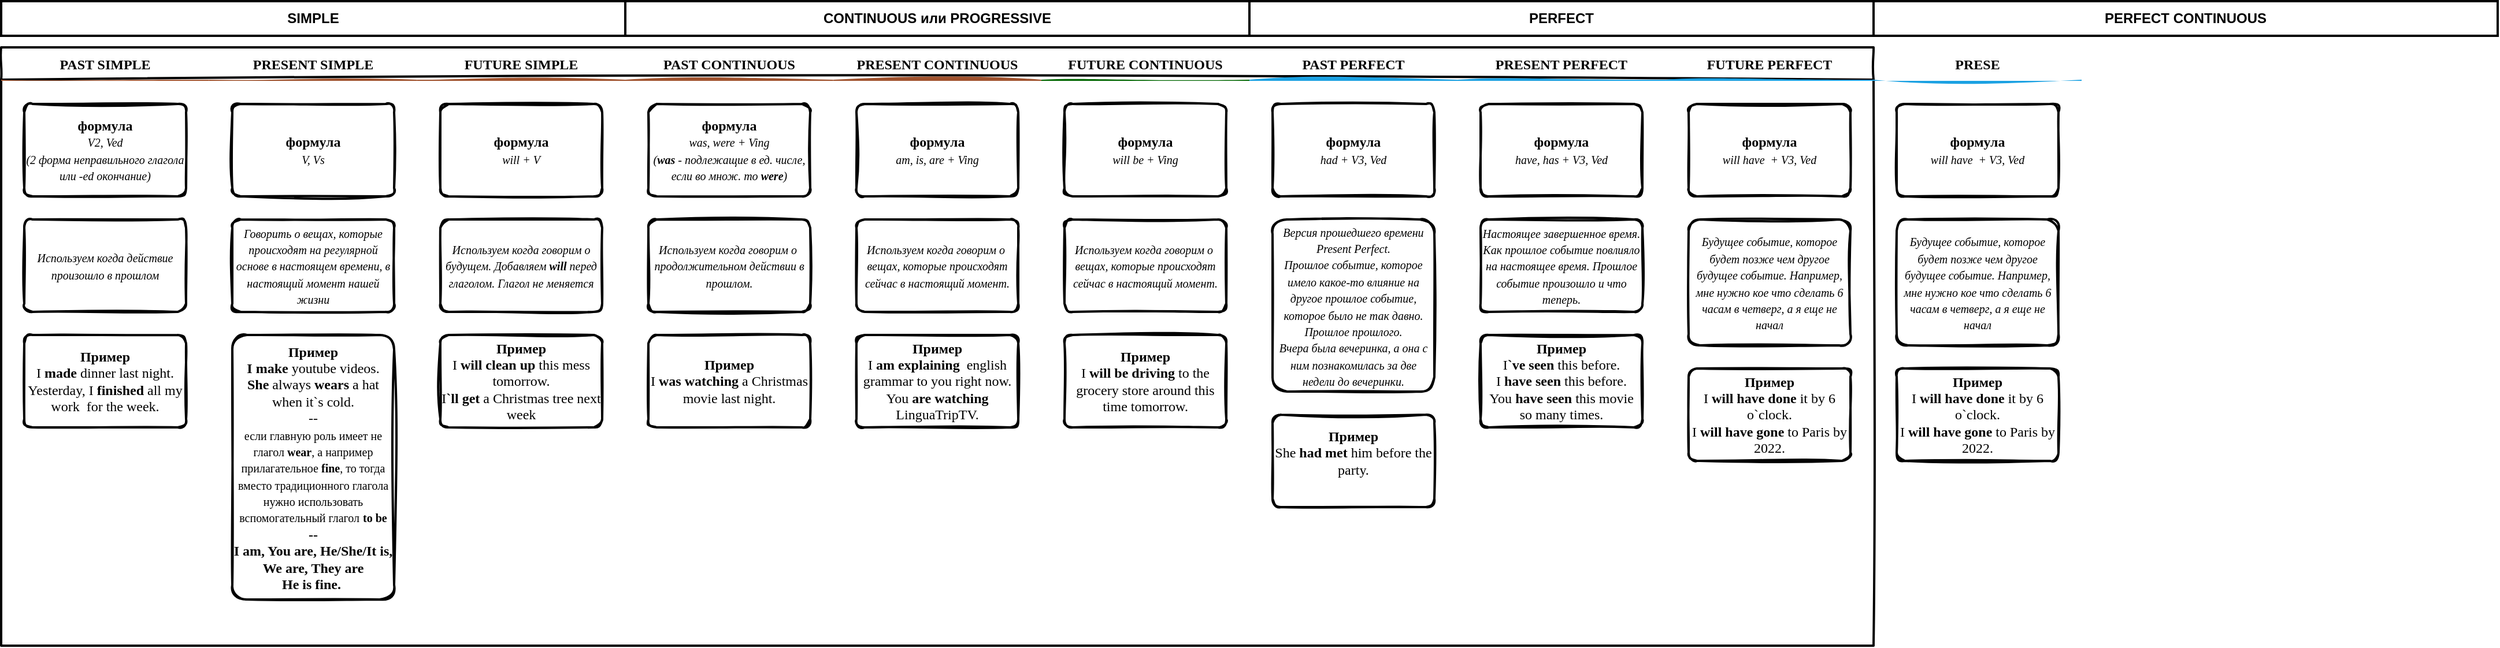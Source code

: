 <mxfile version="20.8.1" type="github">
  <diagram id="wFE0QG_FPsp0jaGvCLVb" name="Page-1">
    <mxGraphModel dx="1195" dy="659" grid="1" gridSize="10" guides="1" tooltips="1" connect="1" arrows="1" fold="1" page="1" pageScale="1" pageWidth="850" pageHeight="1100" math="0" shadow="0">
      <root>
        <mxCell id="0" />
        <mxCell id="1" parent="0" />
        <mxCell id="_5mSTuPxr-ZiKRkBDSY7-1" value="" style="swimlane;fontStyle=2;childLayout=stackLayout;horizontal=1;startSize=28;horizontalStack=1;resizeParent=1;resizeParentMax=0;resizeLast=0;collapsible=0;marginBottom=0;swimlaneFillColor=none;fontFamily=Permanent Marker;fontSize=16;points=[];verticalAlign=top;stackBorder=0;resizable=1;strokeWidth=2;sketch=1;disableMultiStroke=1;" parent="1" vertex="1">
          <mxGeometry x="160" y="80" width="1620" height="518" as="geometry" />
        </mxCell>
        <object label="PAST SIMPLE" status="New" id="_5mSTuPxr-ZiKRkBDSY7-2">
          <mxCell style="swimlane;strokeWidth=2;fontFamily=Permanent Marker;html=0;startSize=1;verticalAlign=bottom;spacingBottom=5;points=[];childLayout=stackLayout;stackBorder=20;stackSpacing=20;resizeLast=0;resizeParent=1;horizontalStack=0;collapsible=0;sketch=1;strokeColor=none;fillStyle=solid;fillColor=#A0522D;" parent="_5mSTuPxr-ZiKRkBDSY7-1" vertex="1">
            <mxGeometry y="28" width="180" height="490" as="geometry" />
          </mxCell>
        </object>
        <object label="формула&lt;br&gt;&lt;span style=&quot;font-size: 10px; font-weight: 400;&quot;&gt;&lt;i&gt;V2, Ved&lt;br&gt;(2 форма неправильного глагола или -ed окончание)&lt;br&gt;&lt;/i&gt;&lt;/span&gt;" placeholders="1" id="_5mSTuPxr-ZiKRkBDSY7-3">
          <mxCell style="whiteSpace=wrap;html=1;strokeWidth=2;fontStyle=1;spacingTop=0;rounded=1;arcSize=9;points=[];sketch=1;fontFamily=Permanent Marker;hachureGap=8;fillWeight=1;" parent="_5mSTuPxr-ZiKRkBDSY7-2" vertex="1">
            <mxGeometry x="20" y="21" width="140" height="80" as="geometry" />
          </mxCell>
        </object>
        <object label="&lt;i style=&quot;border-color: var(--border-color); font-size: 10px; font-weight: 400;&quot;&gt;Используем когда действие произошло в прошлом&lt;/i&gt;" placeholders="1" id="_5mSTuPxr-ZiKRkBDSY7-4">
          <mxCell style="whiteSpace=wrap;html=1;strokeWidth=2;fontStyle=1;spacingTop=0;rounded=1;arcSize=9;points=[];sketch=1;fontFamily=Permanent Marker;hachureGap=8;fillWeight=1;" parent="_5mSTuPxr-ZiKRkBDSY7-2" vertex="1">
            <mxGeometry x="20" y="121" width="140" height="80" as="geometry" />
          </mxCell>
        </object>
        <object label="Пример&lt;br&gt;&lt;span style=&quot;&quot;&gt;&lt;span style=&quot;font-weight: 400;&quot;&gt;I &lt;/span&gt;made &lt;span style=&quot;font-weight: 400;&quot;&gt;dinner last night.&lt;br&gt;Yesterday, I &lt;/span&gt;finished &lt;span style=&quot;font-weight: 400;&quot;&gt;all my work&amp;nbsp; for the week.&lt;br&gt;&lt;/span&gt;&lt;/span&gt;" placeholders="1" id="_5mSTuPxr-ZiKRkBDSY7-5">
          <mxCell style="whiteSpace=wrap;html=1;strokeWidth=2;fontStyle=1;spacingTop=0;rounded=1;arcSize=9;points=[];sketch=1;fontFamily=Permanent Marker;hachureGap=8;fillWeight=1;" parent="_5mSTuPxr-ZiKRkBDSY7-2" vertex="1">
            <mxGeometry x="20" y="221" width="140" height="80" as="geometry" />
          </mxCell>
        </object>
        <object label="PRESENT SIMPLE" status="New" id="KVlz2lxXD8eBiIUDvbPp-17">
          <mxCell style="swimlane;strokeWidth=2;fontFamily=Permanent Marker;html=0;startSize=1;verticalAlign=bottom;spacingBottom=5;points=[];childLayout=stackLayout;stackBorder=20;stackSpacing=20;resizeLast=0;resizeParent=1;horizontalStack=0;collapsible=0;sketch=1;strokeColor=none;fillStyle=solid;fillColor=#A0522D;" vertex="1" parent="_5mSTuPxr-ZiKRkBDSY7-1">
            <mxGeometry x="180" y="28" width="180" height="490" as="geometry" />
          </mxCell>
        </object>
        <object label="формула&lt;br&gt;&lt;span style=&quot;font-size: 10px; font-weight: 400;&quot;&gt;&lt;i&gt;V, Vs&lt;/i&gt;&lt;/span&gt;" placeholders="1" id="KVlz2lxXD8eBiIUDvbPp-18">
          <mxCell style="whiteSpace=wrap;html=1;strokeWidth=2;fontStyle=1;spacingTop=0;rounded=1;arcSize=9;points=[];sketch=1;fontFamily=Permanent Marker;hachureGap=8;fillWeight=1;" vertex="1" parent="KVlz2lxXD8eBiIUDvbPp-17">
            <mxGeometry x="20" y="21" width="140" height="80" as="geometry" />
          </mxCell>
        </object>
        <object label="&lt;span style=&quot;font-size: 10px; font-weight: 400;&quot;&gt;&lt;i&gt;Говорить о вещах, которые происходят на регулярной основе в настоящем времени, в настоящий момент нашей жизни&lt;/i&gt;&lt;/span&gt;" placeholders="1" id="KVlz2lxXD8eBiIUDvbPp-19">
          <mxCell style="whiteSpace=wrap;html=1;strokeWidth=2;fontStyle=1;spacingTop=0;rounded=1;arcSize=9;points=[];sketch=1;fontFamily=Permanent Marker;hachureGap=8;fillWeight=1;" vertex="1" parent="KVlz2lxXD8eBiIUDvbPp-17">
            <mxGeometry x="20" y="121" width="140" height="80" as="geometry" />
          </mxCell>
        </object>
        <object label="Пример&lt;br&gt;I make &lt;span style=&quot;font-weight: normal;&quot;&gt;youtube videos. &lt;/span&gt;&lt;br&gt;She &lt;span style=&quot;font-weight: normal;&quot;&gt;always &lt;/span&gt;wears &lt;span style=&quot;font-weight: normal;&quot;&gt;a hat when it`s cold.&lt;/span&gt;&lt;br&gt;&lt;span style=&quot;font-weight: normal;&quot;&gt;--&lt;/span&gt;&lt;br&gt;&lt;font style=&quot;font-size: 10px;&quot;&gt;&lt;span style=&quot;font-weight: normal;&quot;&gt;если главную роль имеет не глагол &lt;/span&gt;wear&lt;span style=&quot;font-weight: normal;&quot;&gt;, а например прилагательное &lt;/span&gt;fine&lt;span style=&quot;font-weight: normal;&quot;&gt;, то тогда вместо традиционного глагола нужно использовать вспомогательный глагол&lt;/span&gt;&lt;/font&gt; &lt;font style=&quot;font-size: 10px;&quot;&gt;to be&lt;/font&gt;&lt;br&gt;--&lt;br&gt;I am, You are, He/She/It is, We are, They are&lt;br&gt;He is fine.&amp;nbsp;" placeholders="1" id="KVlz2lxXD8eBiIUDvbPp-20">
          <mxCell style="whiteSpace=wrap;html=1;strokeWidth=2;fontStyle=1;spacingTop=0;rounded=1;arcSize=9;points=[];sketch=1;fontFamily=Permanent Marker;hachureGap=8;fillWeight=1;" vertex="1" parent="KVlz2lxXD8eBiIUDvbPp-17">
            <mxGeometry x="20" y="221" width="140" height="229" as="geometry" />
          </mxCell>
        </object>
        <object label="FUTURE SIMPLE" status="New" id="KVlz2lxXD8eBiIUDvbPp-22">
          <mxCell style="swimlane;strokeWidth=2;fontFamily=Permanent Marker;html=0;startSize=1;verticalAlign=bottom;spacingBottom=5;points=[];childLayout=stackLayout;stackBorder=20;stackSpacing=20;resizeLast=0;resizeParent=1;horizontalStack=0;collapsible=0;sketch=1;strokeColor=none;fillStyle=solid;fillColor=#A0522D;" vertex="1" parent="_5mSTuPxr-ZiKRkBDSY7-1">
            <mxGeometry x="360" y="28" width="180" height="490" as="geometry" />
          </mxCell>
        </object>
        <object label="формула&lt;br&gt;&lt;span style=&quot;font-size: 10px; font-weight: 400;&quot;&gt;&lt;i&gt;will + V&lt;/i&gt;&lt;/span&gt;" placeholders="1" id="KVlz2lxXD8eBiIUDvbPp-23">
          <mxCell style="whiteSpace=wrap;html=1;strokeWidth=2;fontStyle=1;spacingTop=0;rounded=1;arcSize=9;points=[];sketch=1;fontFamily=Permanent Marker;hachureGap=8;fillWeight=1;" vertex="1" parent="KVlz2lxXD8eBiIUDvbPp-22">
            <mxGeometry x="20" y="21" width="140" height="80" as="geometry" />
          </mxCell>
        </object>
        <object label="&lt;i style=&quot;border-color: var(--border-color); font-size: 10px; font-weight: 400;&quot;&gt;Используем когда говорим о будущем. Добавляем &lt;/i&gt;&lt;i style=&quot;border-color: var(--border-color); font-size: 10px;&quot;&gt;will &lt;/i&gt;&lt;i style=&quot;border-color: var(--border-color); font-size: 10px; font-weight: 400;&quot;&gt;перед глаголом. Глагол не меняется&lt;/i&gt;" placeholders="1" id="KVlz2lxXD8eBiIUDvbPp-24">
          <mxCell style="whiteSpace=wrap;html=1;strokeWidth=2;fontStyle=1;spacingTop=0;rounded=1;arcSize=9;points=[];sketch=1;fontFamily=Permanent Marker;hachureGap=8;fillWeight=1;" vertex="1" parent="KVlz2lxXD8eBiIUDvbPp-22">
            <mxGeometry x="20" y="121" width="140" height="80" as="geometry" />
          </mxCell>
        </object>
        <object label="Пример&lt;br&gt;&lt;span style=&quot;&quot;&gt;&lt;span style=&quot;font-weight: 400;&quot;&gt;I &lt;/span&gt;will clean up &lt;span style=&quot;font-weight: 400;&quot;&gt;this mess tomorrow.&lt;br&gt;I&lt;/span&gt;`ll get&lt;span style=&quot;font-weight: 400;&quot;&gt; a Christmas tree next week&lt;br&gt;&lt;/span&gt;&lt;/span&gt;" placeholders="1" id="KVlz2lxXD8eBiIUDvbPp-25">
          <mxCell style="whiteSpace=wrap;html=1;strokeWidth=2;fontStyle=1;spacingTop=0;rounded=1;arcSize=9;points=[];sketch=1;fontFamily=Permanent Marker;hachureGap=8;fillWeight=1;" vertex="1" parent="KVlz2lxXD8eBiIUDvbPp-22">
            <mxGeometry x="20" y="221" width="140" height="80" as="geometry" />
          </mxCell>
        </object>
        <object label="PAST CONTINUOUS" status="New" id="KVlz2lxXD8eBiIUDvbPp-26">
          <mxCell style="swimlane;strokeWidth=2;fontFamily=Permanent Marker;html=0;startSize=1;verticalAlign=bottom;spacingBottom=5;points=[];childLayout=stackLayout;stackBorder=20;stackSpacing=20;resizeLast=0;resizeParent=1;horizontalStack=0;collapsible=0;sketch=1;strokeColor=none;fillStyle=solid;fillColor=#A0522D;" vertex="1" parent="_5mSTuPxr-ZiKRkBDSY7-1">
            <mxGeometry x="540" y="28" width="180" height="490" as="geometry" />
          </mxCell>
        </object>
        <object label="&lt;font style=&quot;&quot;&gt;формула&lt;br&gt;&lt;/font&gt;&lt;font style=&quot;font-weight: normal; font-style: italic; font-size: 10px;&quot;&gt;was, were + Ving&lt;br&gt;(&lt;/font&gt;&lt;font style=&quot;font-style: italic; font-size: 10px;&quot;&gt;was &lt;/font&gt;&lt;font style=&quot;font-weight: normal; font-style: italic; font-size: 10px;&quot;&gt;- подлежащие в ед. числе, если во множ. то &lt;/font&gt;&lt;font style=&quot;font-style: italic; font-size: 10px;&quot;&gt;were&lt;/font&gt;&lt;font style=&quot;font-weight: normal; font-style: italic; font-size: 10px;&quot;&gt;)&lt;br&gt;&lt;/font&gt;" placeholders="1" id="KVlz2lxXD8eBiIUDvbPp-27">
          <mxCell style="whiteSpace=wrap;html=1;strokeWidth=2;fontStyle=1;spacingTop=0;rounded=1;arcSize=9;points=[];sketch=1;fontFamily=Permanent Marker;hachureGap=8;fillWeight=1;" vertex="1" parent="KVlz2lxXD8eBiIUDvbPp-26">
            <mxGeometry x="20" y="21" width="140" height="80" as="geometry" />
          </mxCell>
        </object>
        <object label="&lt;i style=&quot;border-color: var(--border-color); font-size: 10px; font-weight: 400;&quot;&gt;Используем когда говорим о&amp;nbsp; продолжительном действии в прошлом.&lt;/i&gt;" placeholders="1" id="KVlz2lxXD8eBiIUDvbPp-28">
          <mxCell style="whiteSpace=wrap;html=1;strokeWidth=2;fontStyle=1;spacingTop=0;rounded=1;arcSize=9;points=[];sketch=1;fontFamily=Permanent Marker;hachureGap=8;fillWeight=1;" vertex="1" parent="KVlz2lxXD8eBiIUDvbPp-26">
            <mxGeometry x="20" y="121" width="140" height="80" as="geometry" />
          </mxCell>
        </object>
        <object label="&lt;font style=&quot;border-color: var(--border-color);&quot;&gt;Пример&lt;br style=&quot;border-color: var(--border-color);&quot;&gt;&lt;/font&gt;&lt;span style=&quot;font-weight: 400;&quot;&gt;I &lt;/span&gt;was watching &lt;span style=&quot;font-weight: 400;&quot;&gt;a Christmas movie last night.&lt;br&gt;&lt;/span&gt;" placeholders="1" id="KVlz2lxXD8eBiIUDvbPp-29">
          <mxCell style="whiteSpace=wrap;html=1;strokeWidth=2;fontStyle=1;spacingTop=0;rounded=1;arcSize=9;points=[];sketch=1;fontFamily=Permanent Marker;hachureGap=8;fillWeight=1;" vertex="1" parent="KVlz2lxXD8eBiIUDvbPp-26">
            <mxGeometry x="20" y="221" width="140" height="80" as="geometry" />
          </mxCell>
        </object>
        <object label="PRESENT CONTINUOUS" status="New" id="KVlz2lxXD8eBiIUDvbPp-31">
          <mxCell style="swimlane;strokeWidth=2;fontFamily=Permanent Marker;html=0;startSize=1;verticalAlign=bottom;spacingBottom=5;points=[];childLayout=stackLayout;stackBorder=20;stackSpacing=20;resizeLast=0;resizeParent=1;horizontalStack=0;collapsible=0;sketch=1;strokeColor=none;fillStyle=solid;fillColor=#A0522D;" vertex="1" parent="_5mSTuPxr-ZiKRkBDSY7-1">
            <mxGeometry x="720" y="28" width="180" height="490" as="geometry" />
          </mxCell>
        </object>
        <object label="&lt;font style=&quot;&quot;&gt;формула&lt;br&gt;&lt;/font&gt;&lt;span style=&quot;font-size: 10px; font-weight: 400;&quot;&gt;&lt;i&gt;am, is, are + Ving&lt;/i&gt;&lt;/span&gt;" placeholders="1" id="KVlz2lxXD8eBiIUDvbPp-32">
          <mxCell style="whiteSpace=wrap;html=1;strokeWidth=2;fontStyle=1;spacingTop=0;rounded=1;arcSize=9;points=[];sketch=1;fontFamily=Permanent Marker;hachureGap=8;fillWeight=1;" vertex="1" parent="KVlz2lxXD8eBiIUDvbPp-31">
            <mxGeometry x="20" y="21" width="140" height="80" as="geometry" />
          </mxCell>
        </object>
        <object label="&lt;i style=&quot;border-color: var(--border-color); font-size: 10px; font-weight: 400;&quot;&gt;Используем когда говорим о&amp;nbsp; вещах, которые происходят сейчас в настоящий момент.&lt;/i&gt;" placeholders="1" id="KVlz2lxXD8eBiIUDvbPp-33">
          <mxCell style="whiteSpace=wrap;html=1;strokeWidth=2;fontStyle=1;spacingTop=0;rounded=1;arcSize=9;points=[];sketch=1;fontFamily=Permanent Marker;hachureGap=8;fillWeight=1;" vertex="1" parent="KVlz2lxXD8eBiIUDvbPp-31">
            <mxGeometry x="20" y="121" width="140" height="80" as="geometry" />
          </mxCell>
        </object>
        <object label="&lt;font style=&quot;&quot;&gt;Пример&lt;br&gt;&lt;/font&gt;&lt;span style=&quot;font-weight: 400;&quot;&gt;I &lt;/span&gt;am explaining&amp;nbsp; &lt;span style=&quot;font-weight: 400;&quot;&gt;english grammar to you right now.&lt;br&gt;&lt;/span&gt;&lt;span style=&quot;font-weight: normal;&quot;&gt;You &lt;/span&gt;are watching &lt;span style=&quot;font-weight: normal;&quot;&gt;LinguaTripTV.&lt;/span&gt;" placeholders="1" id="KVlz2lxXD8eBiIUDvbPp-34">
          <mxCell style="whiteSpace=wrap;html=1;strokeWidth=2;fontStyle=1;spacingTop=0;rounded=1;arcSize=9;points=[];sketch=1;fontFamily=Permanent Marker;hachureGap=8;fillWeight=1;" vertex="1" parent="KVlz2lxXD8eBiIUDvbPp-31">
            <mxGeometry x="20" y="221" width="140" height="80" as="geometry" />
          </mxCell>
        </object>
        <object label="FUTURE CONTINUOUS" status="In progress" id="_5mSTuPxr-ZiKRkBDSY7-6">
          <mxCell style="swimlane;strokeWidth=2;fontFamily=Permanent Marker;html=0;startSize=1;verticalAlign=bottom;spacingBottom=5;points=[];childLayout=stackLayout;stackBorder=20;stackSpacing=20;resizeLast=0;resizeParent=1;horizontalStack=0;collapsible=0;sketch=1;strokeColor=none;fillStyle=solid;fillColor=#006600;" parent="_5mSTuPxr-ZiKRkBDSY7-1" vertex="1">
            <mxGeometry x="900" y="28" width="180" height="490" as="geometry" />
          </mxCell>
        </object>
        <object label="формула&lt;br&gt;&lt;span style=&quot;font-size: 10px; font-weight: 400;&quot;&gt;&lt;i&gt;will be + Ving&lt;/i&gt;&lt;/span&gt;" placeholders="1" id="_5mSTuPxr-ZiKRkBDSY7-7">
          <mxCell style="whiteSpace=wrap;html=1;strokeWidth=2;fontStyle=1;spacingTop=0;rounded=1;arcSize=9;points=[];sketch=1;fontFamily=Permanent Marker;hachureGap=8;fillWeight=1;" parent="_5mSTuPxr-ZiKRkBDSY7-6" vertex="1">
            <mxGeometry x="20" y="21" width="140" height="80" as="geometry" />
          </mxCell>
        </object>
        <object label="&lt;i style=&quot;border-color: var(--border-color); font-size: 10px; font-weight: 400;&quot;&gt;Используем когда говорим о&amp;nbsp; вещах, которые происходят сейчас в настоящий момент.&lt;/i&gt;" placeholders="1" id="_5mSTuPxr-ZiKRkBDSY7-8">
          <mxCell style="whiteSpace=wrap;html=1;strokeWidth=2;fontStyle=1;spacingTop=0;rounded=1;arcSize=9;points=[];sketch=1;fontFamily=Permanent Marker;hachureGap=8;fillWeight=1;" parent="_5mSTuPxr-ZiKRkBDSY7-6" vertex="1">
            <mxGeometry x="20" y="121" width="140" height="80" as="geometry" />
          </mxCell>
        </object>
        <object label="&lt;font style=&quot;&quot;&gt;Пример&lt;br&gt;&lt;/font&gt;&lt;span style=&quot;font-weight: 400;&quot;&gt;I &lt;/span&gt;will be driving &lt;span style=&quot;font-weight: 400;&quot;&gt;to the grocery store around this time tomorrow.&lt;/span&gt;" placeholders="1" id="KVlz2lxXD8eBiIUDvbPp-37">
          <mxCell style="whiteSpace=wrap;html=1;strokeWidth=2;fontStyle=1;spacingTop=0;rounded=1;arcSize=9;points=[];sketch=1;fontFamily=Permanent Marker;hachureGap=8;fillWeight=1;" vertex="1" parent="_5mSTuPxr-ZiKRkBDSY7-6">
            <mxGeometry x="20" y="221" width="140" height="80" as="geometry" />
          </mxCell>
        </object>
        <object label="PAST PERFECT" status="Completed" id="_5mSTuPxr-ZiKRkBDSY7-9">
          <mxCell style="swimlane;strokeWidth=2;fontFamily=Permanent Marker;html=0;startSize=1;verticalAlign=bottom;spacingBottom=5;points=[];childLayout=stackLayout;stackBorder=20;stackSpacing=20;resizeLast=0;resizeParent=1;horizontalStack=0;collapsible=0;sketch=1;strokeColor=none;fillStyle=solid;fillColor=#1BA1E2;" parent="_5mSTuPxr-ZiKRkBDSY7-1" vertex="1">
            <mxGeometry x="1080" y="28" width="180" height="490" as="geometry" />
          </mxCell>
        </object>
        <object label="формула&lt;br style=&quot;border-color: var(--border-color);&quot;&gt;&lt;span style=&quot;font-size: 10px; font-weight: 400;&quot;&gt;&lt;i&gt;had + V3, Ved&lt;/i&gt;&lt;/span&gt;" placeholders="1" id="_5mSTuPxr-ZiKRkBDSY7-10">
          <mxCell style="whiteSpace=wrap;html=1;strokeWidth=2;fontStyle=1;spacingTop=0;rounded=1;arcSize=9;points=[];sketch=1;fontFamily=Permanent Marker;hachureGap=8;fillWeight=1;" parent="_5mSTuPxr-ZiKRkBDSY7-9" vertex="1">
            <mxGeometry x="20" y="21" width="140" height="80" as="geometry" />
          </mxCell>
        </object>
        <object label="&lt;span style=&quot;font-size: 10px; font-weight: 400;&quot;&gt;&lt;i&gt;Версия прошедшего времени Present Perfect.&lt;br&gt;Прошлое событие, которое имело какое-то влияние на другое прошлое событие, которое было не так давно. Прошлое прошлого.&lt;br&gt;Вчера была вечеринка, а она с ним познакомилась за две недели до вечеринки.&lt;br&gt;&lt;/i&gt;&lt;/span&gt;" placeholders="1" id="KVlz2lxXD8eBiIUDvbPp-40">
          <mxCell style="whiteSpace=wrap;html=1;strokeWidth=2;fontStyle=1;spacingTop=0;rounded=1;arcSize=9;points=[];sketch=1;fontFamily=Permanent Marker;hachureGap=8;fillWeight=1;" vertex="1" parent="_5mSTuPxr-ZiKRkBDSY7-9">
            <mxGeometry x="20" y="121" width="140" height="149" as="geometry" />
          </mxCell>
        </object>
        <object label="&lt;font style=&quot;&quot;&gt;Пример&lt;br&gt;&lt;/font&gt;&lt;span style=&quot;font-weight: 400;&quot;&gt;She &lt;/span&gt;had met &lt;span style=&quot;font-weight: 400;&quot;&gt;him before the party.&lt;br&gt;&lt;br&gt;&lt;/span&gt;" placeholders="1" id="KVlz2lxXD8eBiIUDvbPp-41">
          <mxCell style="whiteSpace=wrap;html=1;strokeWidth=2;fontStyle=1;spacingTop=0;rounded=1;arcSize=9;points=[];sketch=1;fontFamily=Permanent Marker;hachureGap=8;fillWeight=1;" vertex="1" parent="_5mSTuPxr-ZiKRkBDSY7-9">
            <mxGeometry x="20" y="290" width="140" height="80" as="geometry" />
          </mxCell>
        </object>
        <object label="PRESENT PERFECT" status="Completed" id="KVlz2lxXD8eBiIUDvbPp-42">
          <mxCell style="swimlane;strokeWidth=2;fontFamily=Permanent Marker;html=0;startSize=1;verticalAlign=bottom;spacingBottom=5;points=[];childLayout=stackLayout;stackBorder=20;stackSpacing=20;resizeLast=0;resizeParent=1;horizontalStack=0;collapsible=0;sketch=1;strokeColor=none;fillStyle=solid;fillColor=#1BA1E2;" vertex="1" parent="_5mSTuPxr-ZiKRkBDSY7-1">
            <mxGeometry x="1260" y="28" width="180" height="490" as="geometry" />
          </mxCell>
        </object>
        <object label="формула&lt;br style=&quot;border-color: var(--border-color);&quot;&gt;&lt;span style=&quot;font-size: 10px; font-weight: 400;&quot;&gt;&lt;i&gt;have, has + V3, Ved&lt;/i&gt;&lt;/span&gt;" placeholders="1" id="KVlz2lxXD8eBiIUDvbPp-43">
          <mxCell style="whiteSpace=wrap;html=1;strokeWidth=2;fontStyle=1;spacingTop=0;rounded=1;arcSize=9;points=[];sketch=1;fontFamily=Permanent Marker;hachureGap=8;fillWeight=1;" vertex="1" parent="KVlz2lxXD8eBiIUDvbPp-42">
            <mxGeometry x="20" y="21" width="140" height="80" as="geometry" />
          </mxCell>
        </object>
        <object label="&lt;span style=&quot;font-size: 10px; font-weight: 400;&quot;&gt;&lt;i&gt;Настоящее завершенное время. Как прошлое событие повлияло на настоящее время. Прошлое событие произошло и что теперь.&lt;/i&gt;&lt;/span&gt;" placeholders="1" id="KVlz2lxXD8eBiIUDvbPp-44">
          <mxCell style="whiteSpace=wrap;html=1;strokeWidth=2;fontStyle=1;spacingTop=0;rounded=1;arcSize=9;points=[];sketch=1;fontFamily=Permanent Marker;hachureGap=8;fillWeight=1;" vertex="1" parent="KVlz2lxXD8eBiIUDvbPp-42">
            <mxGeometry x="20" y="121" width="140" height="80" as="geometry" />
          </mxCell>
        </object>
        <object label="&lt;font style=&quot;&quot;&gt;Пример&lt;br&gt;&lt;/font&gt;&lt;span style=&quot;font-weight: 400;&quot;&gt;I&lt;/span&gt;`ve seen&lt;span style=&quot;font-weight: 400;&quot;&gt; this before.&lt;br&gt;I &lt;/span&gt;have seen &lt;span style=&quot;font-weight: 400;&quot;&gt;this before.&lt;br&gt;You &lt;/span&gt;have seen &lt;span style=&quot;font-weight: 400;&quot;&gt;this movie so many times.&lt;br&gt;&lt;/span&gt;" placeholders="1" id="KVlz2lxXD8eBiIUDvbPp-45">
          <mxCell style="whiteSpace=wrap;html=1;strokeWidth=2;fontStyle=1;spacingTop=0;rounded=1;arcSize=9;points=[];sketch=1;fontFamily=Permanent Marker;hachureGap=8;fillWeight=1;" vertex="1" parent="KVlz2lxXD8eBiIUDvbPp-42">
            <mxGeometry x="20" y="221" width="140" height="80" as="geometry" />
          </mxCell>
        </object>
        <object label="FUTURE PERFECT" status="Completed" id="KVlz2lxXD8eBiIUDvbPp-38">
          <mxCell style="swimlane;strokeWidth=2;fontFamily=Permanent Marker;html=0;startSize=1;verticalAlign=bottom;spacingBottom=5;points=[];childLayout=stackLayout;stackBorder=20;stackSpacing=20;resizeLast=0;resizeParent=1;horizontalStack=0;collapsible=0;sketch=1;strokeColor=none;fillStyle=solid;fillColor=#1BA1E2;" vertex="1" parent="_5mSTuPxr-ZiKRkBDSY7-1">
            <mxGeometry x="1440" y="28" width="180" height="490" as="geometry" />
          </mxCell>
        </object>
        <object label="формула&lt;br style=&quot;border-color: var(--border-color);&quot;&gt;&lt;span style=&quot;border-color: var(--border-color); font-size: 10px; font-weight: 400;&quot;&gt;&lt;i style=&quot;border-color: var(--border-color);&quot;&gt;will have&amp;nbsp; + V3, Ved&lt;/i&gt;&lt;/span&gt;" placeholders="1" id="KVlz2lxXD8eBiIUDvbPp-39">
          <mxCell style="whiteSpace=wrap;html=1;strokeWidth=2;fontStyle=1;spacingTop=0;rounded=1;arcSize=9;points=[];sketch=1;fontFamily=Permanent Marker;hachureGap=8;fillWeight=1;" vertex="1" parent="KVlz2lxXD8eBiIUDvbPp-38">
            <mxGeometry x="20" y="21" width="140" height="80" as="geometry" />
          </mxCell>
        </object>
        <object label="&lt;span style=&quot;font-size: 10px; font-weight: 400;&quot;&gt;&lt;i&gt;Будущее событие, которое будет позже чем другое будущее событие. Например, мне нужно кое что сделать 6 часам в четверг, а я еще не начал&lt;/i&gt;&lt;/span&gt;" placeholders="1" id="KVlz2lxXD8eBiIUDvbPp-46">
          <mxCell style="whiteSpace=wrap;html=1;strokeWidth=2;fontStyle=1;spacingTop=0;rounded=1;arcSize=9;points=[];sketch=1;fontFamily=Permanent Marker;hachureGap=8;fillWeight=1;" vertex="1" parent="KVlz2lxXD8eBiIUDvbPp-38">
            <mxGeometry x="20" y="121" width="140" height="109" as="geometry" />
          </mxCell>
        </object>
        <object label="&lt;font style=&quot;&quot;&gt;Пример&lt;br&gt;&lt;/font&gt;&lt;span style=&quot;font-weight: 400;&quot;&gt;I &lt;/span&gt;will have done &lt;span style=&quot;font-weight: 400;&quot;&gt;it by 6 o`clock.&lt;br&gt;I &lt;/span&gt;will have gone &lt;span style=&quot;font-weight: 400;&quot;&gt;to Paris by 2022.&lt;br&gt;&lt;/span&gt;" placeholders="1" id="KVlz2lxXD8eBiIUDvbPp-47">
          <mxCell style="whiteSpace=wrap;html=1;strokeWidth=2;fontStyle=1;spacingTop=0;rounded=1;arcSize=9;points=[];sketch=1;fontFamily=Permanent Marker;hachureGap=8;fillWeight=1;" vertex="1" parent="KVlz2lxXD8eBiIUDvbPp-38">
            <mxGeometry x="20" y="250" width="140" height="80" as="geometry" />
          </mxCell>
        </object>
        <mxCell id="KVlz2lxXD8eBiIUDvbPp-35" value="&lt;b&gt;CONTINUOUS или PROGRESSIVE&lt;/b&gt;" style="text;html=1;strokeColor=default;fillColor=none;align=center;verticalAlign=middle;whiteSpace=wrap;rounded=0;fontSize=12;strokeWidth=2;" vertex="1" parent="1">
          <mxGeometry x="700" y="40" width="540" height="30" as="geometry" />
        </mxCell>
        <mxCell id="KVlz2lxXD8eBiIUDvbPp-36" value="&lt;b&gt;SIMPLE&lt;/b&gt;" style="text;html=1;strokeColor=default;fillColor=none;align=center;verticalAlign=middle;whiteSpace=wrap;rounded=0;fontSize=12;strokeWidth=2;" vertex="1" parent="1">
          <mxGeometry x="160" y="40" width="540" height="30" as="geometry" />
        </mxCell>
        <mxCell id="KVlz2lxXD8eBiIUDvbPp-48" value="&lt;b&gt;PERFECT&lt;/b&gt;" style="text;html=1;strokeColor=default;fillColor=none;align=center;verticalAlign=middle;whiteSpace=wrap;rounded=0;fontSize=12;strokeWidth=2;" vertex="1" parent="1">
          <mxGeometry x="1240" y="40" width="540" height="30" as="geometry" />
        </mxCell>
        <object label="PRESE" status="Completed" id="KVlz2lxXD8eBiIUDvbPp-49">
          <mxCell style="swimlane;strokeWidth=2;fontFamily=Permanent Marker;html=0;startSize=1;verticalAlign=bottom;spacingBottom=5;points=[];childLayout=stackLayout;stackBorder=20;stackSpacing=20;resizeLast=0;resizeParent=1;horizontalStack=0;collapsible=0;sketch=1;strokeColor=none;fillStyle=solid;fillColor=#1BA1E2;" vertex="1" parent="1">
            <mxGeometry x="1780" y="108" width="180" height="490" as="geometry" />
          </mxCell>
        </object>
        <object label="формула&lt;br style=&quot;border-color: var(--border-color);&quot;&gt;&lt;span style=&quot;border-color: var(--border-color); font-size: 10px; font-weight: 400;&quot;&gt;&lt;i style=&quot;border-color: var(--border-color);&quot;&gt;will have&amp;nbsp; + V3, Ved&lt;/i&gt;&lt;/span&gt;" placeholders="1" id="KVlz2lxXD8eBiIUDvbPp-50">
          <mxCell style="whiteSpace=wrap;html=1;strokeWidth=2;fontStyle=1;spacingTop=0;rounded=1;arcSize=9;points=[];sketch=1;fontFamily=Permanent Marker;hachureGap=8;fillWeight=1;" vertex="1" parent="KVlz2lxXD8eBiIUDvbPp-49">
            <mxGeometry x="20" y="21" width="140" height="80" as="geometry" />
          </mxCell>
        </object>
        <object label="&lt;span style=&quot;font-size: 10px; font-weight: 400;&quot;&gt;&lt;i&gt;Будущее событие, которое будет позже чем другое будущее событие. Например, мне нужно кое что сделать 6 часам в четверг, а я еще не начал&lt;/i&gt;&lt;/span&gt;" placeholders="1" id="KVlz2lxXD8eBiIUDvbPp-51">
          <mxCell style="whiteSpace=wrap;html=1;strokeWidth=2;fontStyle=1;spacingTop=0;rounded=1;arcSize=9;points=[];sketch=1;fontFamily=Permanent Marker;hachureGap=8;fillWeight=1;" vertex="1" parent="KVlz2lxXD8eBiIUDvbPp-49">
            <mxGeometry x="20" y="121" width="140" height="109" as="geometry" />
          </mxCell>
        </object>
        <object label="&lt;font style=&quot;&quot;&gt;Пример&lt;br&gt;&lt;/font&gt;&lt;span style=&quot;font-weight: 400;&quot;&gt;I &lt;/span&gt;will have done &lt;span style=&quot;font-weight: 400;&quot;&gt;it by 6 o`clock.&lt;br&gt;I &lt;/span&gt;will have gone &lt;span style=&quot;font-weight: 400;&quot;&gt;to Paris by 2022.&lt;br&gt;&lt;/span&gt;" placeholders="1" id="KVlz2lxXD8eBiIUDvbPp-52">
          <mxCell style="whiteSpace=wrap;html=1;strokeWidth=2;fontStyle=1;spacingTop=0;rounded=1;arcSize=9;points=[];sketch=1;fontFamily=Permanent Marker;hachureGap=8;fillWeight=1;" vertex="1" parent="KVlz2lxXD8eBiIUDvbPp-49">
            <mxGeometry x="20" y="250" width="140" height="80" as="geometry" />
          </mxCell>
        </object>
        <mxCell id="KVlz2lxXD8eBiIUDvbPp-53" value="&lt;b&gt;PERFECT CONTINUOUS&lt;/b&gt;" style="text;html=1;strokeColor=default;fillColor=none;align=center;verticalAlign=middle;whiteSpace=wrap;rounded=0;fontSize=12;strokeWidth=2;" vertex="1" parent="1">
          <mxGeometry x="1780" y="40" width="540" height="30" as="geometry" />
        </mxCell>
      </root>
    </mxGraphModel>
  </diagram>
</mxfile>
